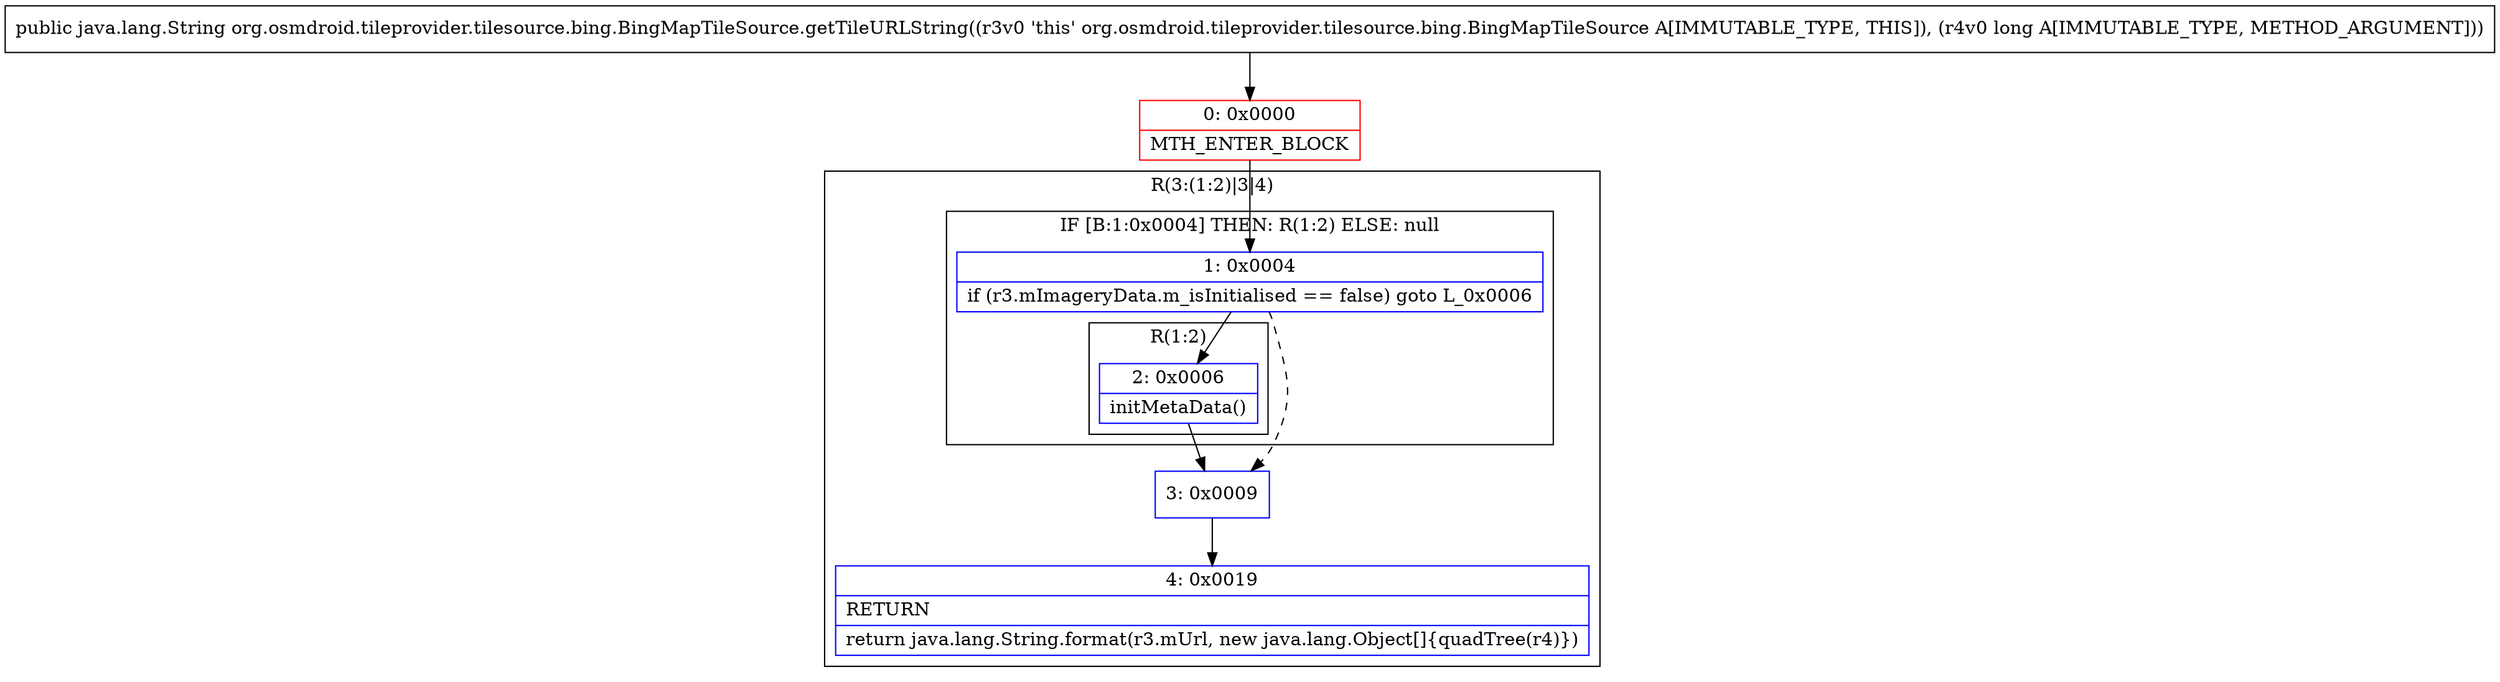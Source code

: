 digraph "CFG fororg.osmdroid.tileprovider.tilesource.bing.BingMapTileSource.getTileURLString(J)Ljava\/lang\/String;" {
subgraph cluster_Region_1651419256 {
label = "R(3:(1:2)|3|4)";
node [shape=record,color=blue];
subgraph cluster_IfRegion_7670079 {
label = "IF [B:1:0x0004] THEN: R(1:2) ELSE: null";
node [shape=record,color=blue];
Node_1 [shape=record,label="{1\:\ 0x0004|if (r3.mImageryData.m_isInitialised == false) goto L_0x0006\l}"];
subgraph cluster_Region_1511791834 {
label = "R(1:2)";
node [shape=record,color=blue];
Node_2 [shape=record,label="{2\:\ 0x0006|initMetaData()\l}"];
}
}
Node_3 [shape=record,label="{3\:\ 0x0009}"];
Node_4 [shape=record,label="{4\:\ 0x0019|RETURN\l|return java.lang.String.format(r3.mUrl, new java.lang.Object[]\{quadTree(r4)\})\l}"];
}
Node_0 [shape=record,color=red,label="{0\:\ 0x0000|MTH_ENTER_BLOCK\l}"];
MethodNode[shape=record,label="{public java.lang.String org.osmdroid.tileprovider.tilesource.bing.BingMapTileSource.getTileURLString((r3v0 'this' org.osmdroid.tileprovider.tilesource.bing.BingMapTileSource A[IMMUTABLE_TYPE, THIS]), (r4v0 long A[IMMUTABLE_TYPE, METHOD_ARGUMENT])) }"];
MethodNode -> Node_0;
Node_1 -> Node_2;
Node_1 -> Node_3[style=dashed];
Node_2 -> Node_3;
Node_3 -> Node_4;
Node_0 -> Node_1;
}

